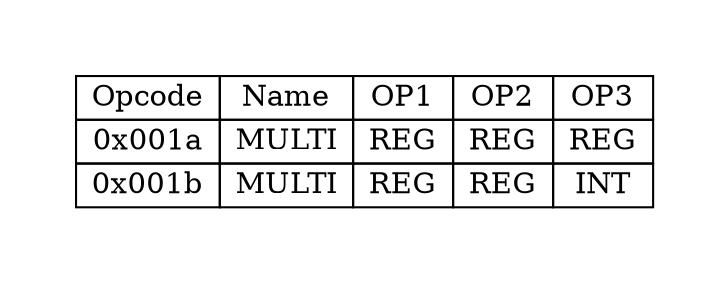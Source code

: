digraph{
graph [pad="0.5", nodesep="0.5", ranksep="2" ]
node[shape=plain]
Foo [label=<
<table border="0" cellborder="1" cellspacing="0">
<tr><td> Opcode </td> <td> Name </td> <td> OP1 </td><td> OP2 </td><td> OP3 </td> </tr>
<tr><td> 0x001a </td><td> MULTI </td><td> REG </td><td> REG </td><td> REG </td> </tr>
<tr><td> 0x001b </td><td> MULTI </td><td> REG </td><td> REG </td><td> INT </td> </tr>
</table>>];
}
